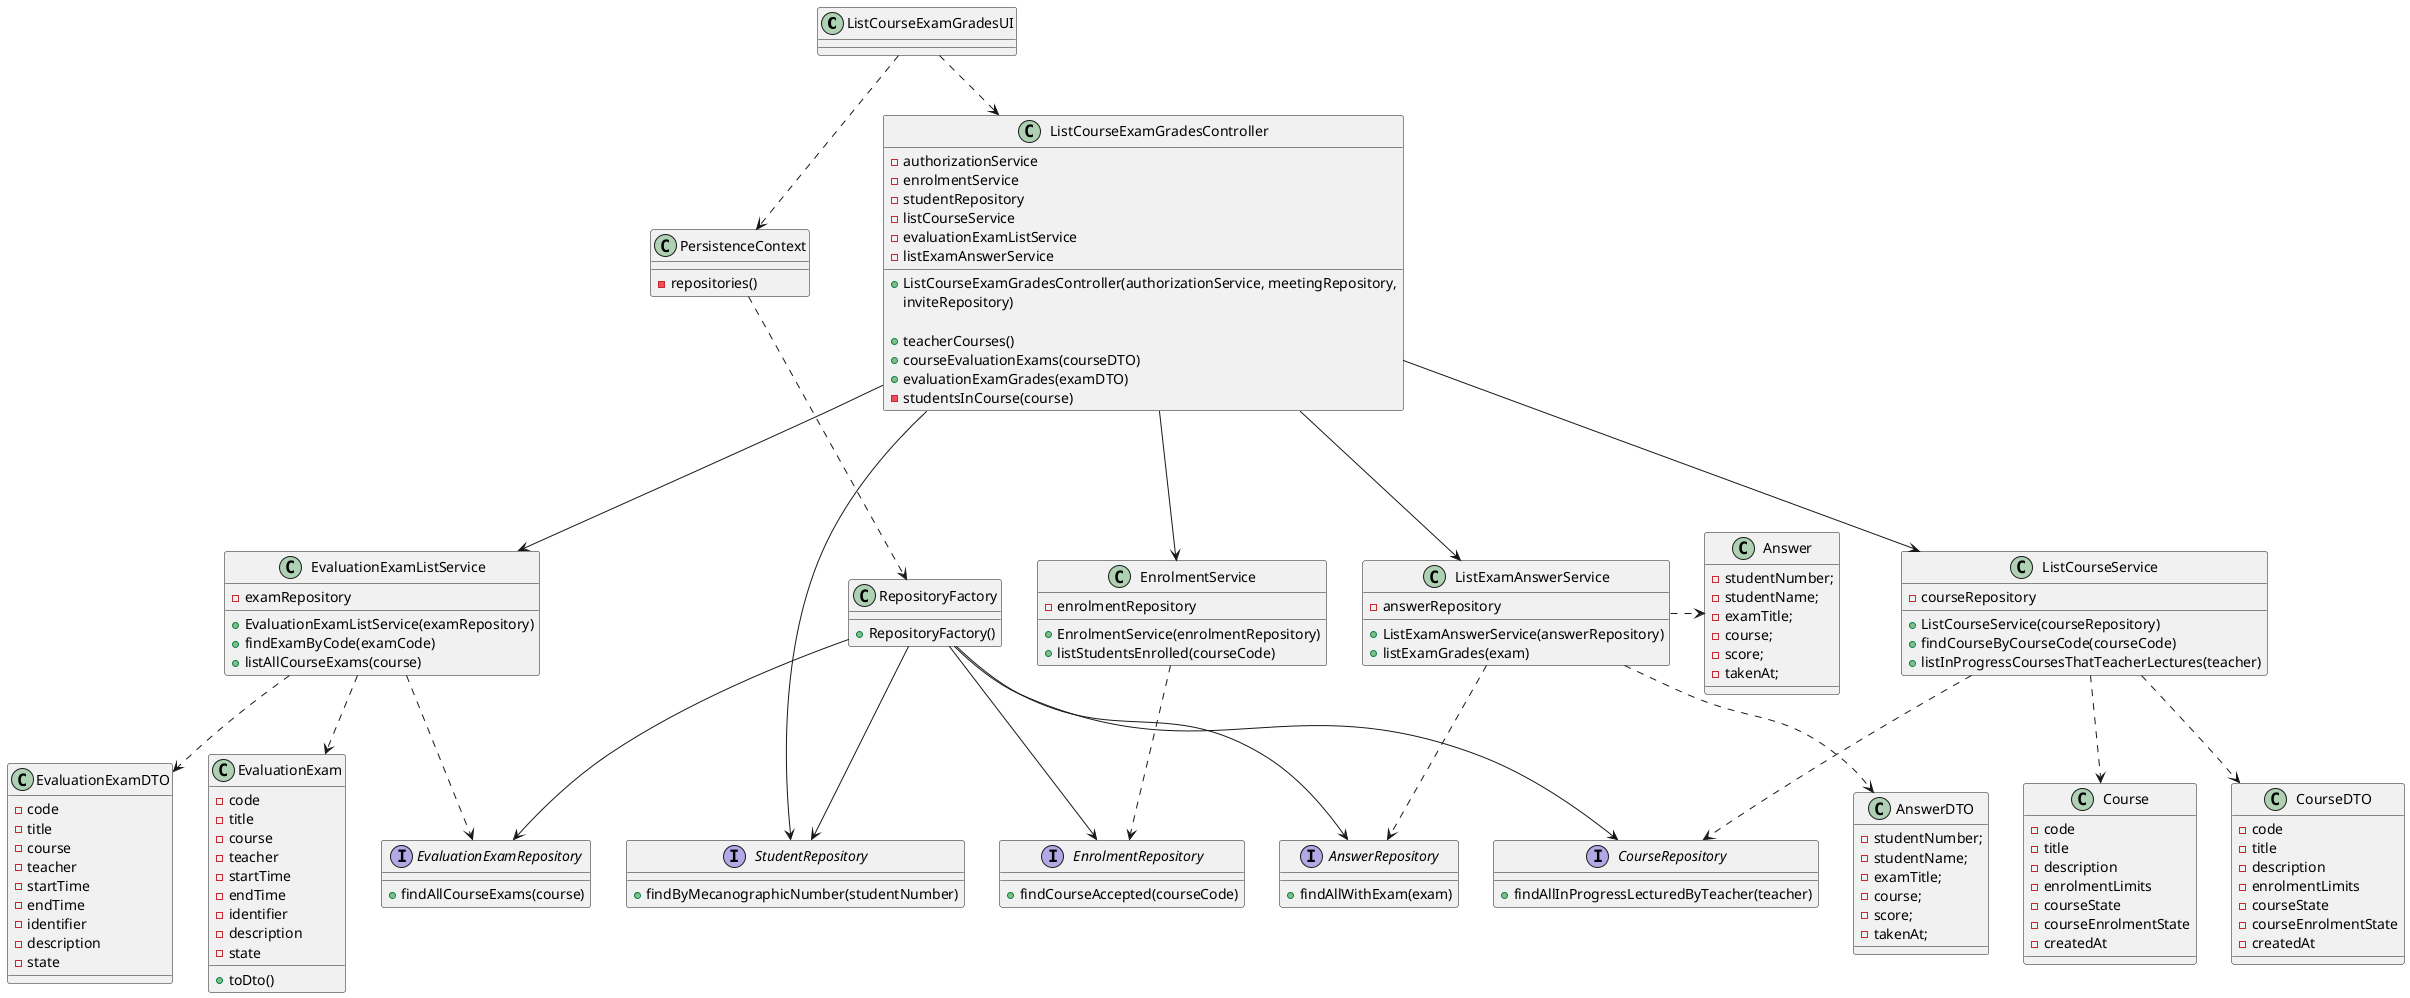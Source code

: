@startuml US2006_CD
'https://plantuml.com/class-diagram

class ListCourseExamGradesUI {

}

class ListCourseExamGradesController {
- authorizationService
- enrolmentService
- studentRepository
- listCourseService
- evaluationExamListService
- listExamAnswerService

+ ListCourseExamGradesController(authorizationService, meetingRepository,
inviteRepository)

+ teacherCourses()
+ courseEvaluationExams(courseDTO)
+ evaluationExamGrades(examDTO)
- studentsInCourse(course)
}

class Answer {
- studentNumber;
- studentName;
- examTitle;
- course;
- score;
- takenAt;
}

class AnswerDTO {
- studentNumber;
- studentName;
- examTitle;
- course;
- score;
- takenAt;
}

interface AnswerRepository {
+ findAllWithExam(exam)
}

class ListExamAnswerService
{
- answerRepository

+ ListExamAnswerService(answerRepository)
+ listExamGrades(exam)
}

class ListCourseService {
- courseRepository

+ ListCourseService(courseRepository)
+ findCourseByCourseCode(courseCode)
+ listInProgressCoursesThatTeacherLectures(teacher)
}

interface CourseRepository {
  + findAllInProgressLecturedByTeacher(teacher)
}


class Course {
  - code
  - title
  - description
  - enrolmentLimits
  - courseState
  - courseEnrolmentState
  - createdAt
}

class CourseDTO {
  - code
  - title
  - description
  - enrolmentLimits
  - courseState
  - courseEnrolmentState
  - createdAt
}

interface EvaluationExamRepository {
+ findAllCourseExams(course)
}


class EvaluationExamListService {
- examRepository

+ EvaluationExamListService(examRepository)
+ findExamByCode(examCode)
+ listAllCourseExams(course)
}

class EvaluationExamDTO {
- code
- title
- course
- teacher
- startTime
- endTime
- identifier
- description
- state
}

class EvaluationExam {
- code
- title
- course
- teacher
- startTime
- endTime
- identifier
- description
- state
+ toDto()
}

class EnrolmentService {
- enrolmentRepository


+ EnrolmentService(enrolmentRepository)
+ listStudentsEnrolled(courseCode)
}

interface EnrolmentRepository {
+ findCourseAccepted(courseCode)
}

class RepositoryFactory {
  + RepositoryFactory()
}

interface StudentRepository {
  + findByMecanographicNumber(studentNumber)
}


class PersistenceContext {
  - repositories()
}

ListCourseExamGradesUI ..> ListCourseExamGradesController
ListCourseExamGradesUI ..> PersistenceContext
PersistenceContext ..> RepositoryFactory

RepositoryFactory --> AnswerRepository
RepositoryFactory --> CourseRepository
RepositoryFactory --> EvaluationExamRepository
RepositoryFactory --> EnrolmentRepository
RepositoryFactory --> StudentRepository

ListCourseExamGradesController ---> ListCourseService
ListCourseExamGradesController ---> ListExamAnswerService
ListCourseExamGradesController ---> EvaluationExamListService
ListCourseExamGradesController ---> EnrolmentService
ListCourseExamGradesController ---> StudentRepository

EvaluationExamListService ..> EvaluationExam
EvaluationExamListService ..> EvaluationExamDTO
EvaluationExamListService ..> EvaluationExamRepository


EnrolmentService ..> EnrolmentRepository

ListCourseService ..> Course
ListCourseService ..> CourseDTO
ListCourseService ..> CourseRepository

ListExamAnswerService .> Answer
ListExamAnswerService ..> AnswerDTO
ListExamAnswerService ..> AnswerRepository

@enduml
